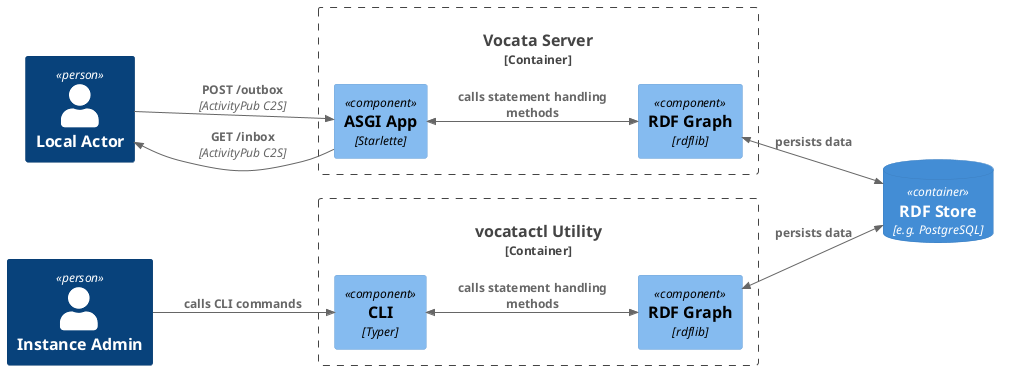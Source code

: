 ' SPDX-FileCopyrightText: © 2023 Dominik George <nik@naturalnet.de
' SPDX-License-Identifier: LGPL-3.0-or-later OR CC-BY-SA-4.0+

@startuml vocata_context
!include <C4/C4_Component.puml>

LAYOUT_LEFT_RIGHT()

Person(local_actor_1, "Local Actor")
Person(admin, "Instance Admin")

Container_Boundary(vocata, "Vocata Server") {
    Component(asgi, "ASGI App", "Starlette")
    Component(graph, "RDF Graph", "rdflib")
}
Container_Boundary(cli, "vocatactl Utility") {
    Component(typer, "CLI", "Typer")
    Component(graph_cli, "RDF Graph", "rdflib")
}
ContainerDb(store, "RDF Store", "e.g. PostgreSQL")

Rel(asgi, local_actor_1, "GET /inbox", "ActivityPub C2S")
Rel(local_actor_1, asgi, "POST /outbox", "ActivityPub C2S")

Rel(admin, typer, "calls CLI commands")

BiRel(asgi, graph, "calls statement handling methods")
BiRel(typer, graph_cli, "calls statement handling methods")

BiRel(graph, store, "persists data")
BiRel(graph_cli, store, "persists data")

@enduml
